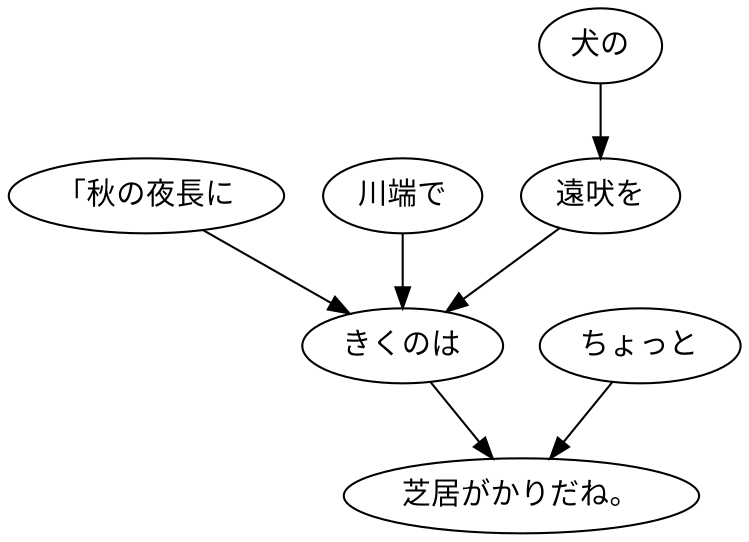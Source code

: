 digraph graph8089 {
	node0 [label="「秋の夜長に"];
	node1 [label="川端で"];
	node2 [label="犬の"];
	node3 [label="遠吠を"];
	node4 [label="きくのは"];
	node5 [label="ちょっと"];
	node6 [label="芝居がかりだね。"];
	node0 -> node4;
	node1 -> node4;
	node2 -> node3;
	node3 -> node4;
	node4 -> node6;
	node5 -> node6;
}
